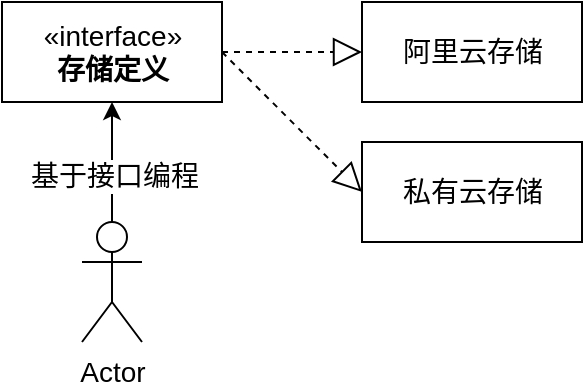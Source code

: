 <mxfile version="12.2.2" type="device" pages="1"><diagram id="E1r4-WKTYi3nJL6ykAcY" name="接口抽象"><mxGraphModel dx="932" dy="666" grid="0" gridSize="10" guides="1" tooltips="1" connect="1" arrows="1" fold="1" page="1" pageScale="1" pageWidth="1654" pageHeight="1169" math="0" shadow="0"><root><mxCell id="0"/><mxCell id="1" parent="0"/><mxCell id="OqhW63DcdB-UMvljTmSq-2" value="«interface»&lt;br&gt;&lt;b&gt;存储定义&lt;/b&gt;" style="html=1;fontSize=14;" vertex="1" parent="1"><mxGeometry x="320" y="230" width="110" height="50" as="geometry"/></mxCell><mxCell id="OqhW63DcdB-UMvljTmSq-7" value="阿里云存储" style="html=1;fontSize=14;" vertex="1" parent="1"><mxGeometry x="500" y="230" width="110" height="50" as="geometry"/></mxCell><mxCell id="OqhW63DcdB-UMvljTmSq-8" value="私有云存储" style="html=1;fontSize=14;" vertex="1" parent="1"><mxGeometry x="500" y="300" width="110" height="50" as="geometry"/></mxCell><mxCell id="OqhW63DcdB-UMvljTmSq-9" value="" style="endArrow=block;dashed=1;endFill=0;endSize=12;html=1;fontSize=14;exitX=1;exitY=0.5;exitDx=0;exitDy=0;entryX=0;entryY=0.5;entryDx=0;entryDy=0;" edge="1" parent="1" source="OqhW63DcdB-UMvljTmSq-2" target="OqhW63DcdB-UMvljTmSq-7"><mxGeometry width="160" relative="1" as="geometry"><mxPoint x="390" y="160" as="sourcePoint"/><mxPoint x="550" y="160" as="targetPoint"/></mxGeometry></mxCell><mxCell id="OqhW63DcdB-UMvljTmSq-10" value="" style="endArrow=block;dashed=1;endFill=0;endSize=12;html=1;fontSize=14;exitX=1;exitY=0.5;exitDx=0;exitDy=0;entryX=0;entryY=0.5;entryDx=0;entryDy=0;" edge="1" parent="1" source="OqhW63DcdB-UMvljTmSq-2" target="OqhW63DcdB-UMvljTmSq-8"><mxGeometry width="160" relative="1" as="geometry"><mxPoint x="410" y="265" as="sourcePoint"/><mxPoint x="550" y="215" as="targetPoint"/></mxGeometry></mxCell><mxCell id="OqhW63DcdB-UMvljTmSq-15" style="edgeStyle=orthogonalEdgeStyle;rounded=0;orthogonalLoop=1;jettySize=auto;html=1;exitX=0.5;exitY=0;exitDx=0;exitDy=0;exitPerimeter=0;fontSize=14;" edge="1" parent="1" source="OqhW63DcdB-UMvljTmSq-13" target="OqhW63DcdB-UMvljTmSq-2"><mxGeometry relative="1" as="geometry"/></mxCell><mxCell id="OqhW63DcdB-UMvljTmSq-16" value="基于接口编程" style="text;html=1;resizable=0;points=[];align=center;verticalAlign=middle;labelBackgroundColor=#ffffff;fontSize=14;" vertex="1" connectable="0" parent="OqhW63DcdB-UMvljTmSq-15"><mxGeometry x="-0.233" y="-1" relative="1" as="geometry"><mxPoint as="offset"/></mxGeometry></mxCell><mxCell id="OqhW63DcdB-UMvljTmSq-13" value="Actor" style="shape=umlActor;verticalLabelPosition=bottom;labelBackgroundColor=#ffffff;verticalAlign=top;html=1;fontSize=14;" vertex="1" parent="1"><mxGeometry x="360" y="340" width="30" height="60" as="geometry"/></mxCell></root></mxGraphModel></diagram></mxfile>